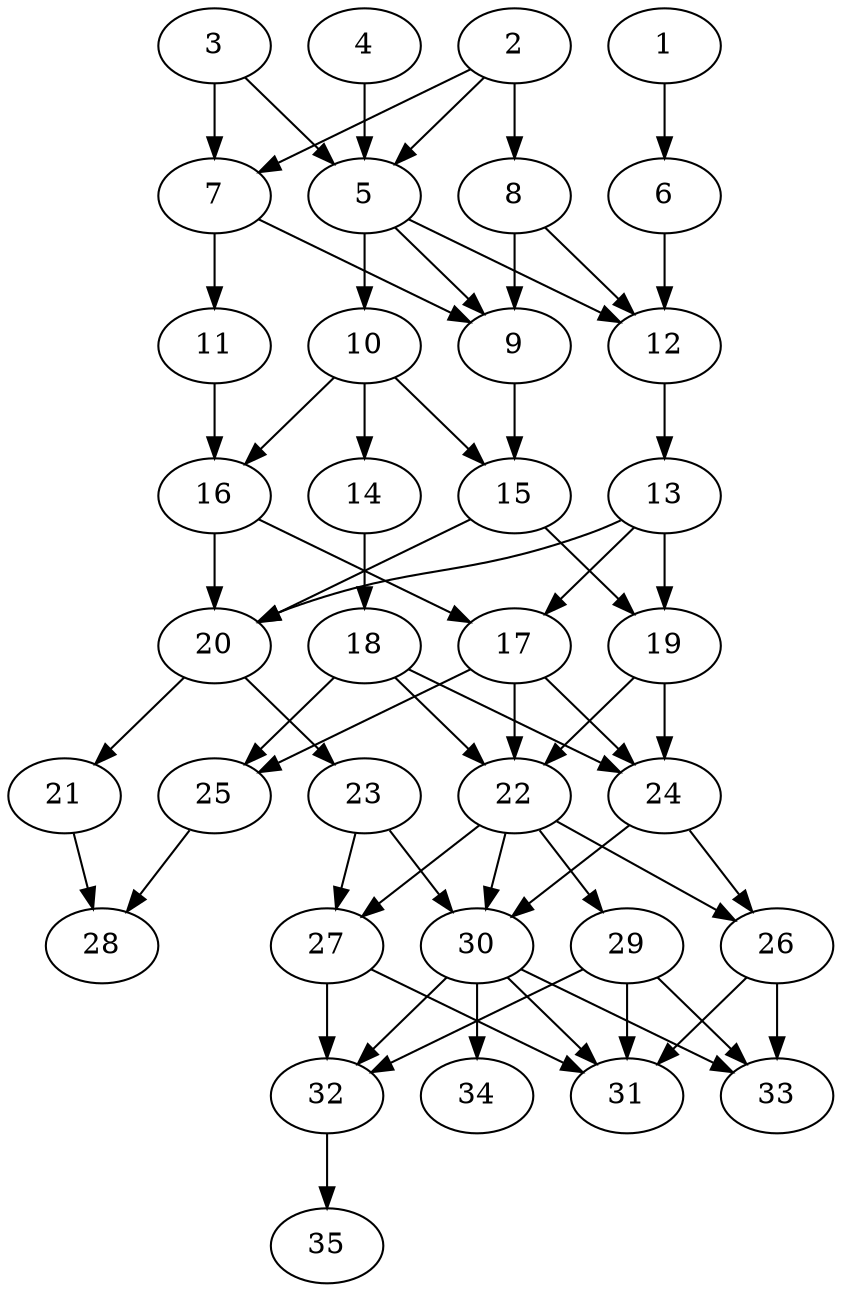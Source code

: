 // DAG automatically generated by daggen at Thu Oct  3 14:05:37 2019
// ./daggen --dot -n 35 --ccr 0.5 --fat 0.5 --regular 0.9 --density 0.7 --mindata 5242880 --maxdata 52428800 
digraph G {
  1 [size="56985600", alpha="0.05", expect_size="28492800"] 
  1 -> 6 [size ="28492800"]
  2 [size="38836224", alpha="0.12", expect_size="19418112"] 
  2 -> 5 [size ="19418112"]
  2 -> 7 [size ="19418112"]
  2 -> 8 [size ="19418112"]
  3 [size="58966016", alpha="0.06", expect_size="29483008"] 
  3 -> 5 [size ="29483008"]
  3 -> 7 [size ="29483008"]
  4 [size="104538112", alpha="0.00", expect_size="52269056"] 
  4 -> 5 [size ="52269056"]
  5 [size="68802560", alpha="0.10", expect_size="34401280"] 
  5 -> 9 [size ="34401280"]
  5 -> 10 [size ="34401280"]
  5 -> 12 [size ="34401280"]
  6 [size="76765184", alpha="0.08", expect_size="38382592"] 
  6 -> 12 [size ="38382592"]
  7 [size="64997376", alpha="0.05", expect_size="32498688"] 
  7 -> 9 [size ="32498688"]
  7 -> 11 [size ="32498688"]
  8 [size="84142080", alpha="0.09", expect_size="42071040"] 
  8 -> 9 [size ="42071040"]
  8 -> 12 [size ="42071040"]
  9 [size="33161216", alpha="0.10", expect_size="16580608"] 
  9 -> 15 [size ="16580608"]
  10 [size="20807680", alpha="0.00", expect_size="10403840"] 
  10 -> 14 [size ="10403840"]
  10 -> 15 [size ="10403840"]
  10 -> 16 [size ="10403840"]
  11 [size="50802688", alpha="0.16", expect_size="25401344"] 
  11 -> 16 [size ="25401344"]
  12 [size="72747008", alpha="0.12", expect_size="36373504"] 
  12 -> 13 [size ="36373504"]
  13 [size="34959360", alpha="0.11", expect_size="17479680"] 
  13 -> 17 [size ="17479680"]
  13 -> 19 [size ="17479680"]
  13 -> 20 [size ="17479680"]
  14 [size="64753664", alpha="0.17", expect_size="32376832"] 
  14 -> 18 [size ="32376832"]
  15 [size="65923072", alpha="0.01", expect_size="32961536"] 
  15 -> 19 [size ="32961536"]
  15 -> 20 [size ="32961536"]
  16 [size="16498688", alpha="0.06", expect_size="8249344"] 
  16 -> 17 [size ="8249344"]
  16 -> 20 [size ="8249344"]
  17 [size="54292480", alpha="0.15", expect_size="27146240"] 
  17 -> 22 [size ="27146240"]
  17 -> 24 [size ="27146240"]
  17 -> 25 [size ="27146240"]
  18 [size="75681792", alpha="0.13", expect_size="37840896"] 
  18 -> 22 [size ="37840896"]
  18 -> 24 [size ="37840896"]
  18 -> 25 [size ="37840896"]
  19 [size="23185408", alpha="0.17", expect_size="11592704"] 
  19 -> 22 [size ="11592704"]
  19 -> 24 [size ="11592704"]
  20 [size="71770112", alpha="0.18", expect_size="35885056"] 
  20 -> 21 [size ="35885056"]
  20 -> 23 [size ="35885056"]
  21 [size="72415232", alpha="0.10", expect_size="36207616"] 
  21 -> 28 [size ="36207616"]
  22 [size="52629504", alpha="0.07", expect_size="26314752"] 
  22 -> 26 [size ="26314752"]
  22 -> 27 [size ="26314752"]
  22 -> 29 [size ="26314752"]
  22 -> 30 [size ="26314752"]
  23 [size="16728064", alpha="0.15", expect_size="8364032"] 
  23 -> 27 [size ="8364032"]
  23 -> 30 [size ="8364032"]
  24 [size="69957632", alpha="0.03", expect_size="34978816"] 
  24 -> 26 [size ="34978816"]
  24 -> 30 [size ="34978816"]
  25 [size="57970688", alpha="0.03", expect_size="28985344"] 
  25 -> 28 [size ="28985344"]
  26 [size="62629888", alpha="0.17", expect_size="31314944"] 
  26 -> 31 [size ="31314944"]
  26 -> 33 [size ="31314944"]
  27 [size="92454912", alpha="0.02", expect_size="46227456"] 
  27 -> 31 [size ="46227456"]
  27 -> 32 [size ="46227456"]
  28 [size="69670912", alpha="0.04", expect_size="34835456"] 
  29 [size="35350528", alpha="0.10", expect_size="17675264"] 
  29 -> 31 [size ="17675264"]
  29 -> 32 [size ="17675264"]
  29 -> 33 [size ="17675264"]
  30 [size="19367936", alpha="0.18", expect_size="9683968"] 
  30 -> 31 [size ="9683968"]
  30 -> 32 [size ="9683968"]
  30 -> 33 [size ="9683968"]
  30 -> 34 [size ="9683968"]
  31 [size="11051008", alpha="0.15", expect_size="5525504"] 
  32 [size="56901632", alpha="0.05", expect_size="28450816"] 
  32 -> 35 [size ="28450816"]
  33 [size="90900480", alpha="0.00", expect_size="45450240"] 
  34 [size="67153920", alpha="0.07", expect_size="33576960"] 
  35 [size="79716352", alpha="0.05", expect_size="39858176"] 
}
